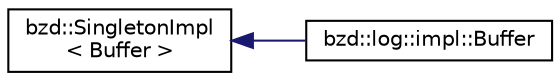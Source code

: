 digraph "Graphical Class Hierarchy"
{
  edge [fontname="Helvetica",fontsize="10",labelfontname="Helvetica",labelfontsize="10"];
  node [fontname="Helvetica",fontsize="10",shape=record];
  rankdir="LR";
  Node0 [label="bzd::SingletonImpl\l\< Buffer \>",height=0.2,width=0.4,color="black", fillcolor="white", style="filled",URL="$classbzd_1_1SingletonImpl.html"];
  Node0 -> Node1 [dir="back",color="midnightblue",fontsize="10",style="solid",fontname="Helvetica"];
  Node1 [label="bzd::log::impl::Buffer",height=0.2,width=0.4,color="black", fillcolor="white", style="filled",URL="$classbzd_1_1log_1_1impl_1_1Buffer.html"];
}
